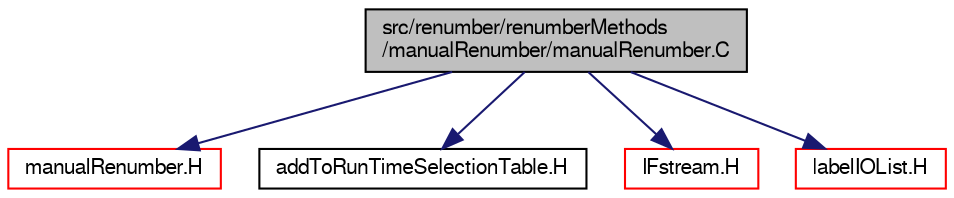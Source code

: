 digraph "src/renumber/renumberMethods/manualRenumber/manualRenumber.C"
{
  bgcolor="transparent";
  edge [fontname="FreeSans",fontsize="10",labelfontname="FreeSans",labelfontsize="10"];
  node [fontname="FreeSans",fontsize="10",shape=record];
  Node0 [label="src/renumber/renumberMethods\l/manualRenumber/manualRenumber.C",height=0.2,width=0.4,color="black", fillcolor="grey75", style="filled", fontcolor="black"];
  Node0 -> Node1 [color="midnightblue",fontsize="10",style="solid",fontname="FreeSans"];
  Node1 [label="manualRenumber.H",height=0.2,width=0.4,color="red",URL="$a14456.html"];
  Node0 -> Node224 [color="midnightblue",fontsize="10",style="solid",fontname="FreeSans"];
  Node224 [label="addToRunTimeSelectionTable.H",height=0.2,width=0.4,color="black",URL="$a09263.html",tooltip="Macros for easy insertion into run-time selection tables. "];
  Node0 -> Node225 [color="midnightblue",fontsize="10",style="solid",fontname="FreeSans"];
  Node225 [label="IFstream.H",height=0.2,width=0.4,color="red",URL="$a09059.html"];
  Node0 -> Node182 [color="midnightblue",fontsize="10",style="solid",fontname="FreeSans"];
  Node182 [label="labelIOList.H",height=0.2,width=0.4,color="red",URL="$a12377.html"];
}
